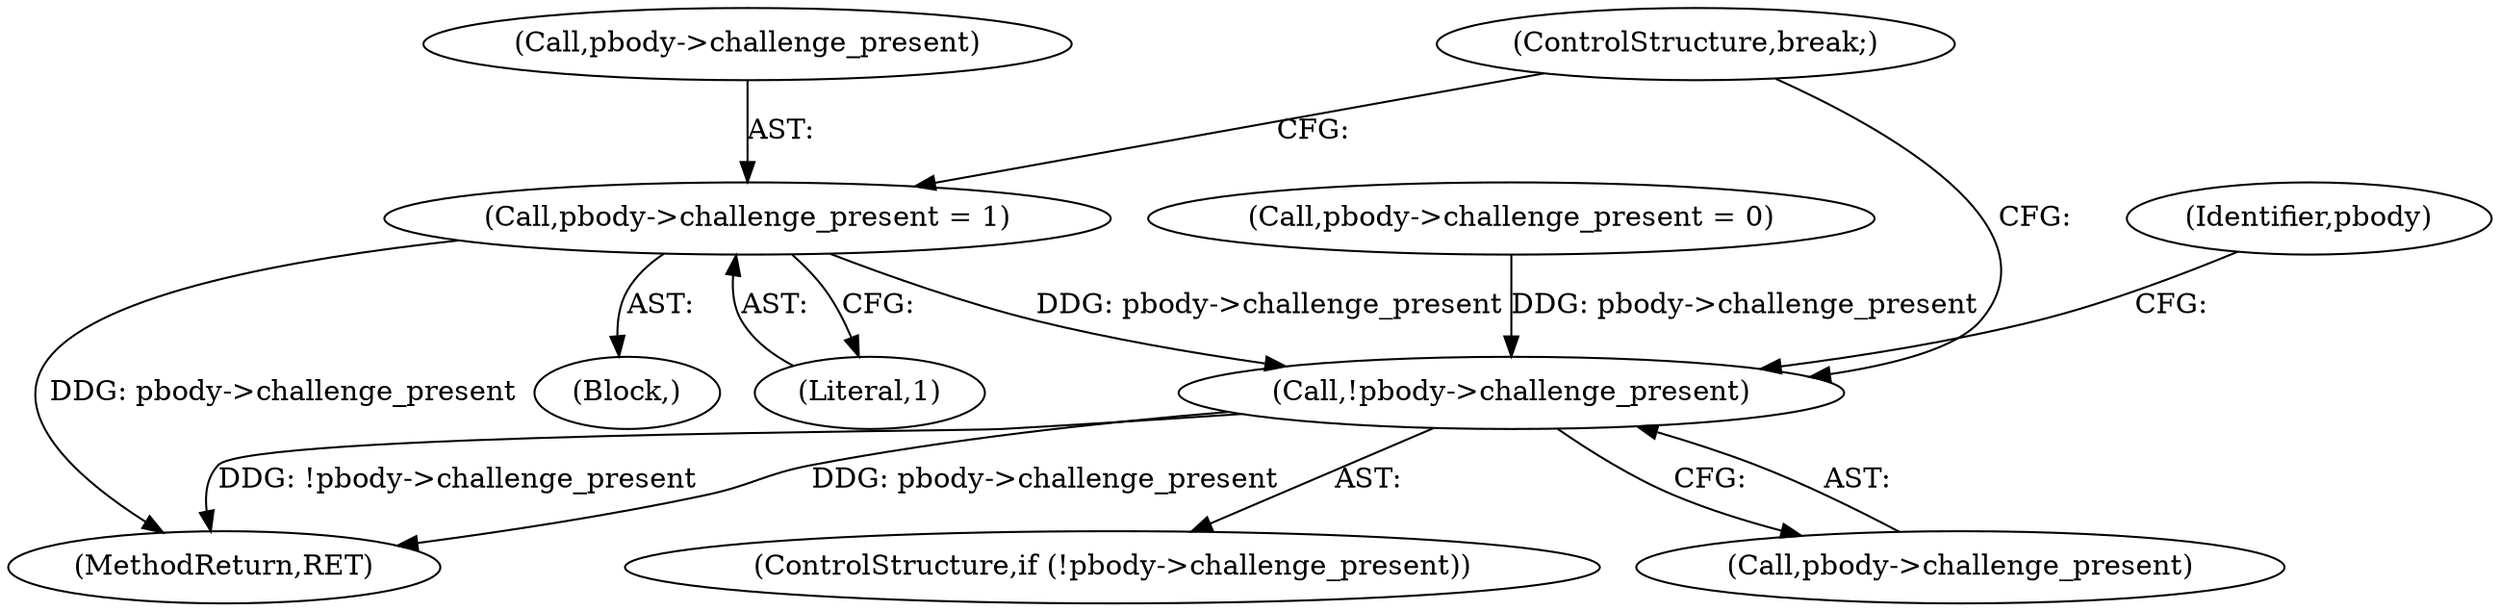 digraph "0_tcpdump_5edf405d7ed9fc92f4f43e8a3d44baa4c6387562@pointer" {
"1000405" [label="(Call,pbody->challenge_present = 1)"];
"1000395" [label="(Call,!pbody->challenge_present)"];
"1000395" [label="(Call,!pbody->challenge_present)"];
"1000409" [label="(Literal,1)"];
"1000124" [label="(Call,pbody->challenge_present = 0)"];
"1000405" [label="(Call,pbody->challenge_present = 1)"];
"1000410" [label="(ControlStructure,break;)"];
"1000406" [label="(Call,pbody->challenge_present)"];
"1000402" [label="(Identifier,pbody)"];
"1000399" [label="(Block,)"];
"1000394" [label="(ControlStructure,if (!pbody->challenge_present))"];
"1000764" [label="(MethodReturn,RET)"];
"1000396" [label="(Call,pbody->challenge_present)"];
"1000405" -> "1000399"  [label="AST: "];
"1000405" -> "1000409"  [label="CFG: "];
"1000406" -> "1000405"  [label="AST: "];
"1000409" -> "1000405"  [label="AST: "];
"1000410" -> "1000405"  [label="CFG: "];
"1000405" -> "1000764"  [label="DDG: pbody->challenge_present"];
"1000405" -> "1000395"  [label="DDG: pbody->challenge_present"];
"1000395" -> "1000394"  [label="AST: "];
"1000395" -> "1000396"  [label="CFG: "];
"1000396" -> "1000395"  [label="AST: "];
"1000402" -> "1000395"  [label="CFG: "];
"1000410" -> "1000395"  [label="CFG: "];
"1000395" -> "1000764"  [label="DDG: pbody->challenge_present"];
"1000395" -> "1000764"  [label="DDG: !pbody->challenge_present"];
"1000124" -> "1000395"  [label="DDG: pbody->challenge_present"];
}
